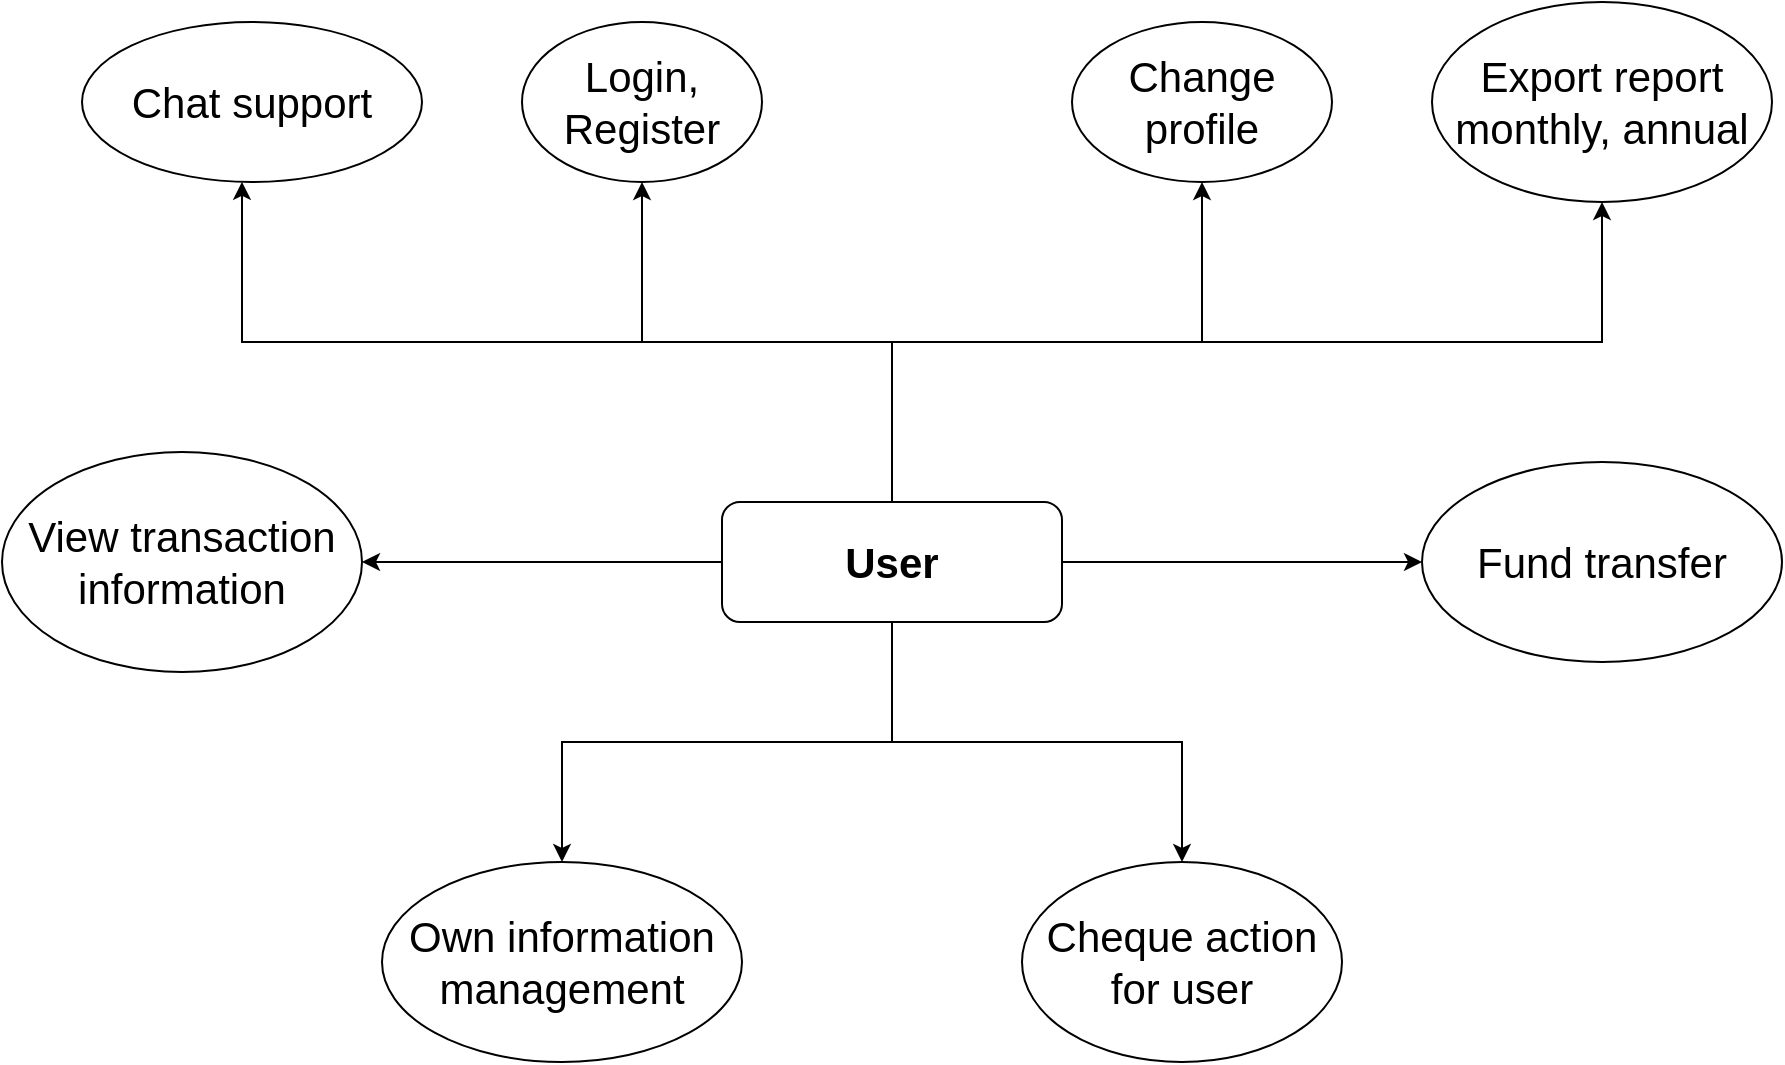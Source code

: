 <mxfile version="14.9.8" type="google"><diagram id="kgpKYQtTHZ0yAKxKKP6v" name="Page-1"><mxGraphModel dx="3555" dy="1885" grid="1" gridSize="10" guides="1" tooltips="1" connect="1" arrows="1" fold="1" page="1" pageScale="1" pageWidth="850" pageHeight="1100" math="0" shadow="0"><root><mxCell id="0"/><mxCell id="1" parent="0"/><mxCell id="F2xeUPTUNdKqV44ANa25-2" value="&lt;b&gt;User&lt;/b&gt;" style="rounded=1;whiteSpace=wrap;html=1;fontSize=21;" parent="1" vertex="1"><mxGeometry x="745" y="520" width="170" height="60" as="geometry"/></mxCell><mxCell id="DQEzQghNemURMkKyc3ke-4" style="edgeStyle=orthogonalEdgeStyle;rounded=0;orthogonalLoop=1;jettySize=auto;html=1;fontSize=21;startArrow=classic;startFill=1;endArrow=none;endFill=0;" edge="1" parent="1" source="F2xeUPTUNdKqV44ANa25-3" target="F2xeUPTUNdKqV44ANa25-2"><mxGeometry relative="1" as="geometry"><Array as="points"><mxPoint x="705" y="320"/><mxPoint x="705" y="440"/><mxPoint x="830" y="440"/></Array></mxGeometry></mxCell><mxCell id="F2xeUPTUNdKqV44ANa25-3" value="Login, Register" style="ellipse;whiteSpace=wrap;html=1;fontSize=21;" parent="1" vertex="1"><mxGeometry x="645" y="280" width="120" height="80" as="geometry"/></mxCell><mxCell id="U4LXPtRPr7PN9V9iNMXV-10" style="edgeStyle=orthogonalEdgeStyle;rounded=0;orthogonalLoop=1;jettySize=auto;html=1;fontSize=21;startArrow=classic;startFill=1;endArrow=none;endFill=0;" parent="1" source="F2xeUPTUNdKqV44ANa25-6" target="F2xeUPTUNdKqV44ANa25-2" edge="1"><mxGeometry relative="1" as="geometry"><Array as="points"><mxPoint x="985" y="440"/><mxPoint x="830" y="440"/></Array></mxGeometry></mxCell><mxCell id="F2xeUPTUNdKqV44ANa25-6" value="Change profile" style="ellipse;whiteSpace=wrap;html=1;fontSize=21;" parent="1" vertex="1"><mxGeometry x="920" y="280" width="130" height="80" as="geometry"/></mxCell><mxCell id="DQEzQghNemURMkKyc3ke-5" style="edgeStyle=orthogonalEdgeStyle;rounded=0;orthogonalLoop=1;jettySize=auto;html=1;fontSize=21;startArrow=classic;startFill=1;endArrow=none;endFill=0;" edge="1" parent="1" source="F2xeUPTUNdKqV44ANa25-19" target="F2xeUPTUNdKqV44ANa25-2"><mxGeometry relative="1" as="geometry"><Array as="points"><mxPoint x="505" y="320"/><mxPoint x="505" y="440"/><mxPoint x="830" y="440"/></Array></mxGeometry></mxCell><mxCell id="F2xeUPTUNdKqV44ANa25-19" value="Chat support" style="ellipse;whiteSpace=wrap;html=1;fontSize=21;" parent="1" vertex="1"><mxGeometry x="425" y="280" width="170" height="80" as="geometry"/></mxCell><mxCell id="U4LXPtRPr7PN9V9iNMXV-6" style="edgeStyle=orthogonalEdgeStyle;rounded=0;orthogonalLoop=1;jettySize=auto;html=1;entryX=0.5;entryY=1;entryDx=0;entryDy=0;fontSize=21;startArrow=classic;startFill=1;endArrow=none;endFill=0;" parent="1" source="F2xeUPTUNdKqV44ANa25-26" target="F2xeUPTUNdKqV44ANa25-2" edge="1"><mxGeometry relative="1" as="geometry"/></mxCell><mxCell id="F2xeUPTUNdKqV44ANa25-26" value="Own information management" style="ellipse;whiteSpace=wrap;html=1;fontSize=21;" parent="1" vertex="1"><mxGeometry x="575" y="700" width="180" height="100" as="geometry"/></mxCell><mxCell id="U4LXPtRPr7PN9V9iNMXV-16" style="edgeStyle=orthogonalEdgeStyle;rounded=0;orthogonalLoop=1;jettySize=auto;html=1;fontSize=21;startArrow=classic;startFill=1;endArrow=none;endFill=0;" parent="1" source="F2xeUPTUNdKqV44ANa25-27" target="F2xeUPTUNdKqV44ANa25-2" edge="1"><mxGeometry relative="1" as="geometry"/></mxCell><mxCell id="F2xeUPTUNdKqV44ANa25-27" value="Fund transfer" style="ellipse;whiteSpace=wrap;html=1;fontSize=21;" parent="1" vertex="1"><mxGeometry x="1095" y="500" width="180" height="100" as="geometry"/></mxCell><mxCell id="U4LXPtRPr7PN9V9iNMXV-7" style="edgeStyle=orthogonalEdgeStyle;rounded=0;orthogonalLoop=1;jettySize=auto;html=1;fontSize=21;startArrow=classic;startFill=1;endArrow=none;endFill=0;" parent="1" source="F2xeUPTUNdKqV44ANa25-28" target="F2xeUPTUNdKqV44ANa25-2" edge="1"><mxGeometry relative="1" as="geometry"/></mxCell><mxCell id="F2xeUPTUNdKqV44ANa25-28" value="Cheque action for user" style="ellipse;whiteSpace=wrap;html=1;fontSize=21;" parent="1" vertex="1"><mxGeometry x="895" y="700" width="160" height="100" as="geometry"/></mxCell><mxCell id="DQEzQghNemURMkKyc3ke-2" style="edgeStyle=orthogonalEdgeStyle;rounded=0;orthogonalLoop=1;jettySize=auto;html=1;fontSize=21;startArrow=classic;startFill=1;endArrow=none;endFill=0;" edge="1" parent="1" source="F2xeUPTUNdKqV44ANa25-29" target="F2xeUPTUNdKqV44ANa25-2"><mxGeometry relative="1" as="geometry"/></mxCell><mxCell id="F2xeUPTUNdKqV44ANa25-29" value="&lt;div&gt;&lt;span&gt;View transaction information&lt;/span&gt;&lt;br&gt;&lt;/div&gt;" style="ellipse;whiteSpace=wrap;html=1;fontSize=21;" parent="1" vertex="1"><mxGeometry x="385" y="495" width="180" height="110" as="geometry"/></mxCell><mxCell id="DQEzQghNemURMkKyc3ke-3" style="edgeStyle=orthogonalEdgeStyle;rounded=0;orthogonalLoop=1;jettySize=auto;html=1;fontSize=21;startArrow=classic;startFill=1;endArrow=none;endFill=0;" edge="1" parent="1" source="U-hmD_Mmq7_VYHMVmmV_-1" target="F2xeUPTUNdKqV44ANa25-2"><mxGeometry relative="1" as="geometry"><Array as="points"><mxPoint x="1185" y="440"/><mxPoint x="830" y="440"/></Array></mxGeometry></mxCell><mxCell id="U-hmD_Mmq7_VYHMVmmV_-1" value="Export report monthly, annual" style="ellipse;whiteSpace=wrap;html=1;fontSize=21;" parent="1" vertex="1"><mxGeometry x="1100" y="270" width="170" height="100" as="geometry"/></mxCell></root></mxGraphModel></diagram></mxfile>